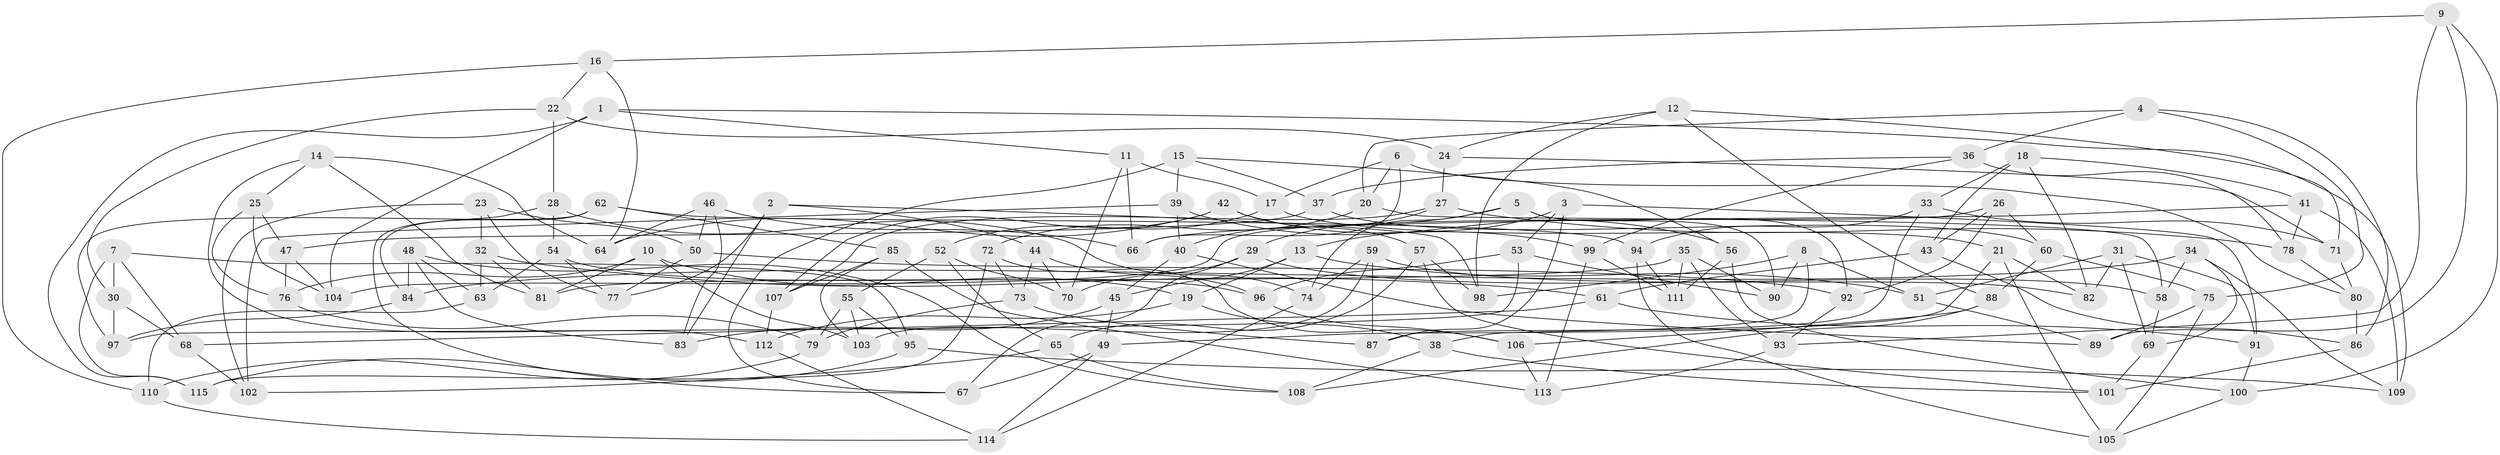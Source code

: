 // coarse degree distribution, {8: 0.08571428571428572, 7: 0.14285714285714285, 10: 0.08571428571428572, 11: 0.11428571428571428, 5: 0.17142857142857143, 12: 0.05714285714285714, 9: 0.08571428571428572, 6: 0.17142857142857143, 4: 0.08571428571428572}
// Generated by graph-tools (version 1.1) at 2025/53/03/04/25 22:53:52]
// undirected, 115 vertices, 230 edges
graph export_dot {
  node [color=gray90,style=filled];
  1;
  2;
  3;
  4;
  5;
  6;
  7;
  8;
  9;
  10;
  11;
  12;
  13;
  14;
  15;
  16;
  17;
  18;
  19;
  20;
  21;
  22;
  23;
  24;
  25;
  26;
  27;
  28;
  29;
  30;
  31;
  32;
  33;
  34;
  35;
  36;
  37;
  38;
  39;
  40;
  41;
  42;
  43;
  44;
  45;
  46;
  47;
  48;
  49;
  50;
  51;
  52;
  53;
  54;
  55;
  56;
  57;
  58;
  59;
  60;
  61;
  62;
  63;
  64;
  65;
  66;
  67;
  68;
  69;
  70;
  71;
  72;
  73;
  74;
  75;
  76;
  77;
  78;
  79;
  80;
  81;
  82;
  83;
  84;
  85;
  86;
  87;
  88;
  89;
  90;
  91;
  92;
  93;
  94;
  95;
  96;
  97;
  98;
  99;
  100;
  101;
  102;
  103;
  104;
  105;
  106;
  107;
  108;
  109;
  110;
  111;
  112;
  113;
  114;
  115;
  1 -- 104;
  1 -- 109;
  1 -- 11;
  1 -- 115;
  2 -- 44;
  2 -- 83;
  2 -- 98;
  2 -- 77;
  3 -- 87;
  3 -- 53;
  3 -- 13;
  3 -- 91;
  4 -- 86;
  4 -- 36;
  4 -- 20;
  4 -- 75;
  5 -- 29;
  5 -- 90;
  5 -- 92;
  5 -- 74;
  6 -- 66;
  6 -- 17;
  6 -- 20;
  6 -- 80;
  7 -- 68;
  7 -- 30;
  7 -- 95;
  7 -- 115;
  8 -- 38;
  8 -- 90;
  8 -- 51;
  8 -- 98;
  9 -- 89;
  9 -- 93;
  9 -- 100;
  9 -- 16;
  10 -- 81;
  10 -- 19;
  10 -- 76;
  10 -- 103;
  11 -- 66;
  11 -- 17;
  11 -- 70;
  12 -- 24;
  12 -- 71;
  12 -- 98;
  12 -- 88;
  13 -- 45;
  13 -- 51;
  13 -- 19;
  14 -- 81;
  14 -- 25;
  14 -- 64;
  14 -- 112;
  15 -- 37;
  15 -- 67;
  15 -- 56;
  15 -- 39;
  16 -- 64;
  16 -- 110;
  16 -- 22;
  17 -- 21;
  17 -- 52;
  18 -- 33;
  18 -- 82;
  18 -- 41;
  18 -- 43;
  19 -- 112;
  19 -- 38;
  20 -- 72;
  20 -- 58;
  21 -- 82;
  21 -- 49;
  21 -- 105;
  22 -- 28;
  22 -- 30;
  22 -- 24;
  23 -- 50;
  23 -- 32;
  23 -- 102;
  23 -- 77;
  24 -- 71;
  24 -- 27;
  25 -- 47;
  25 -- 76;
  25 -- 104;
  26 -- 43;
  26 -- 60;
  26 -- 104;
  26 -- 92;
  27 -- 40;
  27 -- 107;
  27 -- 78;
  28 -- 67;
  28 -- 74;
  28 -- 54;
  29 -- 67;
  29 -- 70;
  29 -- 58;
  30 -- 68;
  30 -- 97;
  31 -- 69;
  31 -- 51;
  31 -- 91;
  31 -- 82;
  32 -- 81;
  32 -- 61;
  32 -- 63;
  33 -- 87;
  33 -- 94;
  33 -- 71;
  34 -- 58;
  34 -- 109;
  34 -- 84;
  34 -- 69;
  35 -- 93;
  35 -- 111;
  35 -- 81;
  35 -- 90;
  36 -- 99;
  36 -- 78;
  36 -- 37;
  37 -- 60;
  37 -- 47;
  38 -- 108;
  38 -- 101;
  39 -- 56;
  39 -- 102;
  39 -- 40;
  40 -- 45;
  40 -- 89;
  41 -- 78;
  41 -- 109;
  41 -- 66;
  42 -- 99;
  42 -- 64;
  42 -- 107;
  42 -- 57;
  43 -- 86;
  43 -- 61;
  44 -- 96;
  44 -- 73;
  44 -- 70;
  45 -- 49;
  45 -- 83;
  46 -- 83;
  46 -- 66;
  46 -- 50;
  46 -- 64;
  47 -- 104;
  47 -- 76;
  48 -- 84;
  48 -- 108;
  48 -- 83;
  48 -- 63;
  49 -- 67;
  49 -- 114;
  50 -- 77;
  50 -- 92;
  51 -- 89;
  52 -- 70;
  52 -- 65;
  52 -- 55;
  53 -- 90;
  53 -- 97;
  53 -- 96;
  54 -- 77;
  54 -- 63;
  54 -- 96;
  55 -- 79;
  55 -- 103;
  55 -- 95;
  56 -- 111;
  56 -- 100;
  57 -- 65;
  57 -- 101;
  57 -- 98;
  58 -- 69;
  59 -- 87;
  59 -- 74;
  59 -- 82;
  59 -- 103;
  60 -- 75;
  60 -- 88;
  61 -- 68;
  61 -- 91;
  62 -- 84;
  62 -- 94;
  62 -- 85;
  62 -- 97;
  63 -- 110;
  65 -- 102;
  65 -- 108;
  68 -- 102;
  69 -- 101;
  71 -- 80;
  72 -- 73;
  72 -- 115;
  72 -- 106;
  73 -- 87;
  73 -- 79;
  74 -- 114;
  75 -- 105;
  75 -- 89;
  76 -- 79;
  78 -- 80;
  79 -- 110;
  80 -- 86;
  84 -- 97;
  85 -- 113;
  85 -- 103;
  85 -- 107;
  86 -- 101;
  88 -- 108;
  88 -- 106;
  91 -- 100;
  92 -- 93;
  93 -- 113;
  94 -- 111;
  94 -- 105;
  95 -- 109;
  95 -- 115;
  96 -- 106;
  99 -- 113;
  99 -- 111;
  100 -- 105;
  106 -- 113;
  107 -- 112;
  110 -- 114;
  112 -- 114;
}
